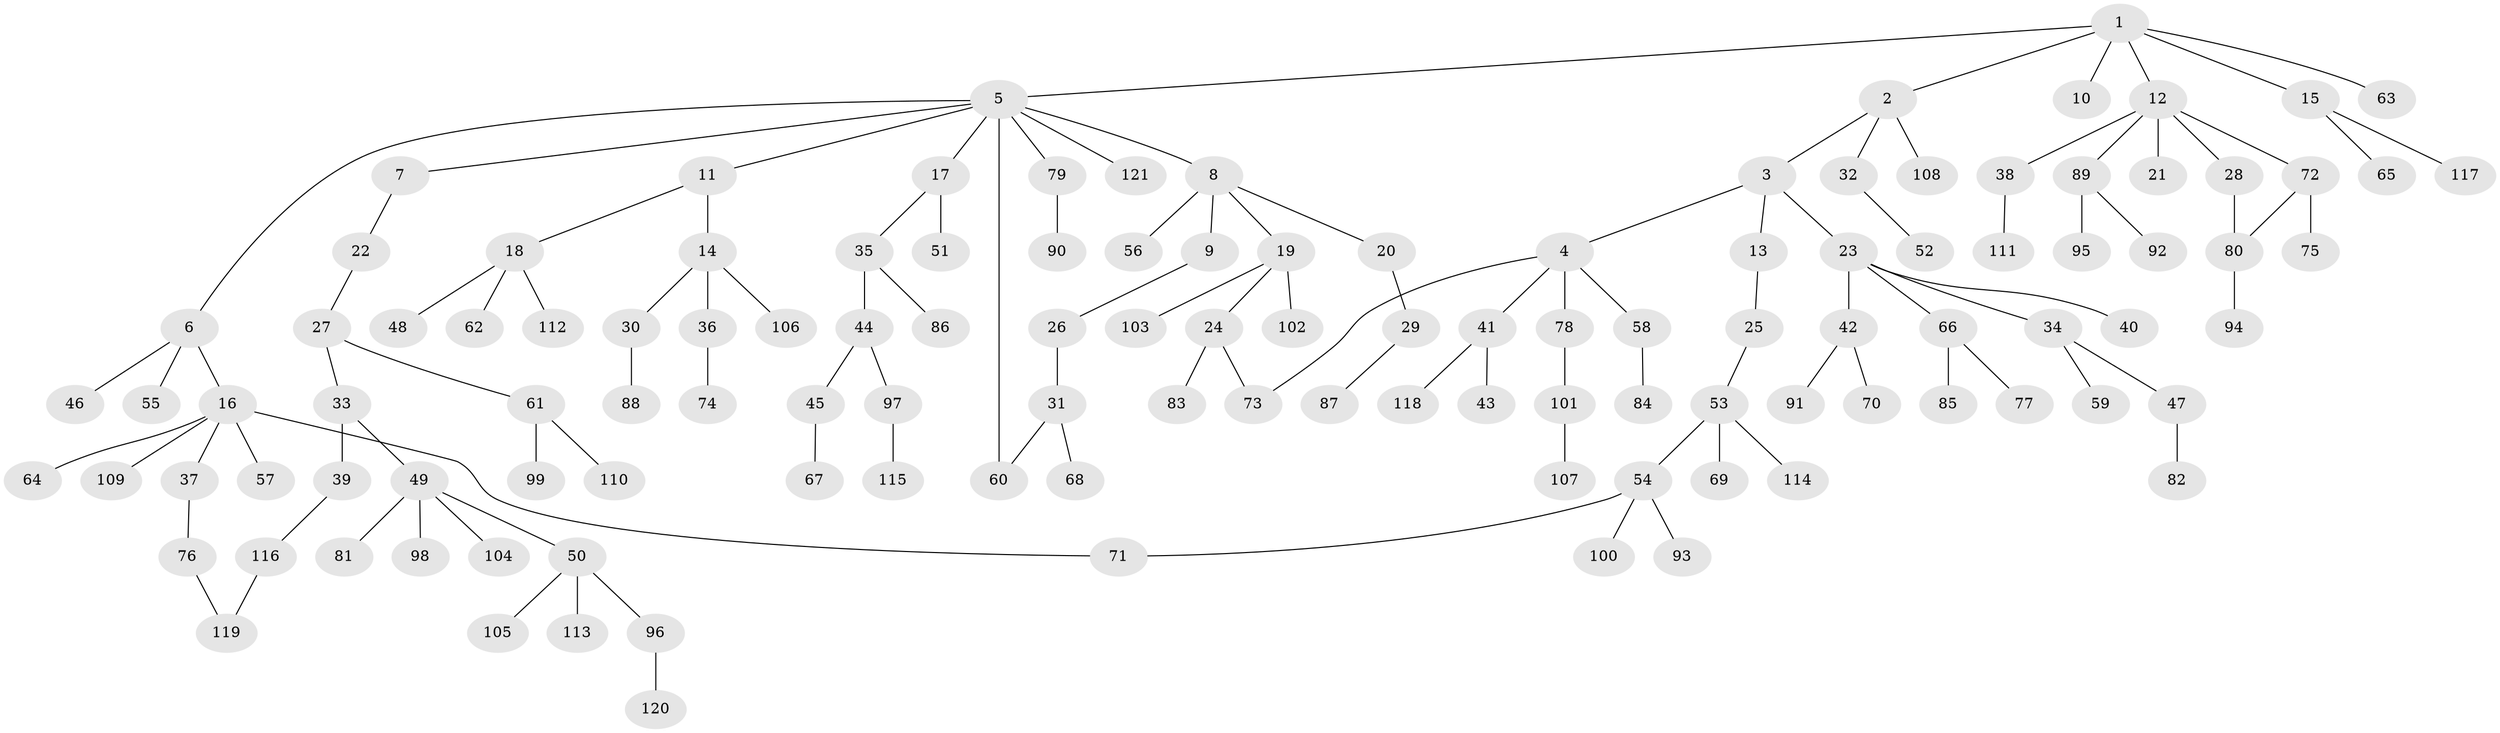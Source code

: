 // coarse degree distribution, {5: 0.07407407407407407, 3: 0.12345679012345678, 7: 0.012345679012345678, 11: 0.012345679012345678, 2: 0.24691358024691357, 1: 0.49382716049382713, 4: 0.037037037037037035}
// Generated by graph-tools (version 1.1) at 2025/23/03/03/25 07:23:33]
// undirected, 121 vertices, 125 edges
graph export_dot {
graph [start="1"]
  node [color=gray90,style=filled];
  1;
  2;
  3;
  4;
  5;
  6;
  7;
  8;
  9;
  10;
  11;
  12;
  13;
  14;
  15;
  16;
  17;
  18;
  19;
  20;
  21;
  22;
  23;
  24;
  25;
  26;
  27;
  28;
  29;
  30;
  31;
  32;
  33;
  34;
  35;
  36;
  37;
  38;
  39;
  40;
  41;
  42;
  43;
  44;
  45;
  46;
  47;
  48;
  49;
  50;
  51;
  52;
  53;
  54;
  55;
  56;
  57;
  58;
  59;
  60;
  61;
  62;
  63;
  64;
  65;
  66;
  67;
  68;
  69;
  70;
  71;
  72;
  73;
  74;
  75;
  76;
  77;
  78;
  79;
  80;
  81;
  82;
  83;
  84;
  85;
  86;
  87;
  88;
  89;
  90;
  91;
  92;
  93;
  94;
  95;
  96;
  97;
  98;
  99;
  100;
  101;
  102;
  103;
  104;
  105;
  106;
  107;
  108;
  109;
  110;
  111;
  112;
  113;
  114;
  115;
  116;
  117;
  118;
  119;
  120;
  121;
  1 -- 2;
  1 -- 5;
  1 -- 10;
  1 -- 12;
  1 -- 15;
  1 -- 63;
  2 -- 3;
  2 -- 32;
  2 -- 108;
  3 -- 4;
  3 -- 13;
  3 -- 23;
  4 -- 41;
  4 -- 58;
  4 -- 73;
  4 -- 78;
  5 -- 6;
  5 -- 7;
  5 -- 8;
  5 -- 11;
  5 -- 17;
  5 -- 60;
  5 -- 79;
  5 -- 121;
  6 -- 16;
  6 -- 46;
  6 -- 55;
  7 -- 22;
  8 -- 9;
  8 -- 19;
  8 -- 20;
  8 -- 56;
  9 -- 26;
  11 -- 14;
  11 -- 18;
  12 -- 21;
  12 -- 28;
  12 -- 38;
  12 -- 72;
  12 -- 89;
  13 -- 25;
  14 -- 30;
  14 -- 36;
  14 -- 106;
  15 -- 65;
  15 -- 117;
  16 -- 37;
  16 -- 57;
  16 -- 64;
  16 -- 109;
  16 -- 71;
  17 -- 35;
  17 -- 51;
  18 -- 48;
  18 -- 62;
  18 -- 112;
  19 -- 24;
  19 -- 102;
  19 -- 103;
  20 -- 29;
  22 -- 27;
  23 -- 34;
  23 -- 40;
  23 -- 42;
  23 -- 66;
  24 -- 83;
  24 -- 73;
  25 -- 53;
  26 -- 31;
  27 -- 33;
  27 -- 61;
  28 -- 80;
  29 -- 87;
  30 -- 88;
  31 -- 68;
  31 -- 60;
  32 -- 52;
  33 -- 39;
  33 -- 49;
  34 -- 47;
  34 -- 59;
  35 -- 44;
  35 -- 86;
  36 -- 74;
  37 -- 76;
  38 -- 111;
  39 -- 116;
  41 -- 43;
  41 -- 118;
  42 -- 70;
  42 -- 91;
  44 -- 45;
  44 -- 97;
  45 -- 67;
  47 -- 82;
  49 -- 50;
  49 -- 81;
  49 -- 98;
  49 -- 104;
  50 -- 96;
  50 -- 105;
  50 -- 113;
  53 -- 54;
  53 -- 69;
  53 -- 114;
  54 -- 71;
  54 -- 93;
  54 -- 100;
  58 -- 84;
  61 -- 99;
  61 -- 110;
  66 -- 77;
  66 -- 85;
  72 -- 75;
  72 -- 80;
  76 -- 119;
  78 -- 101;
  79 -- 90;
  80 -- 94;
  89 -- 92;
  89 -- 95;
  96 -- 120;
  97 -- 115;
  101 -- 107;
  116 -- 119;
}
